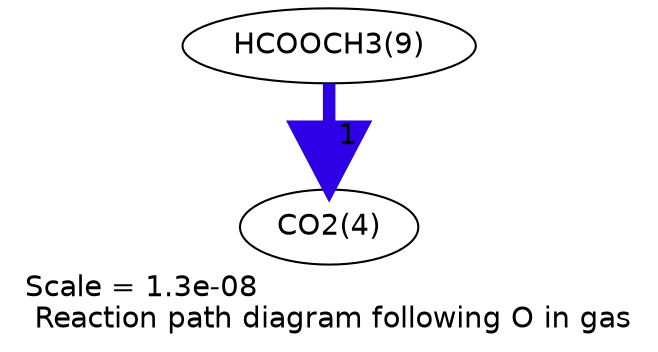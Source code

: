 digraph reaction_paths {
center=1;
s9 -> s4[fontname="Helvetica", penwidth=6, arrowsize=3, color="0.7, 1.5, 0.9"
, label=" 1"];
s4 [ fontname="Helvetica", label="CO2(4)"];
s9 [ fontname="Helvetica", label="HCOOCH3(9)"];
 label = "Scale = 1.3e-08\l Reaction path diagram following O in gas";
 fontname = "Helvetica";
}
